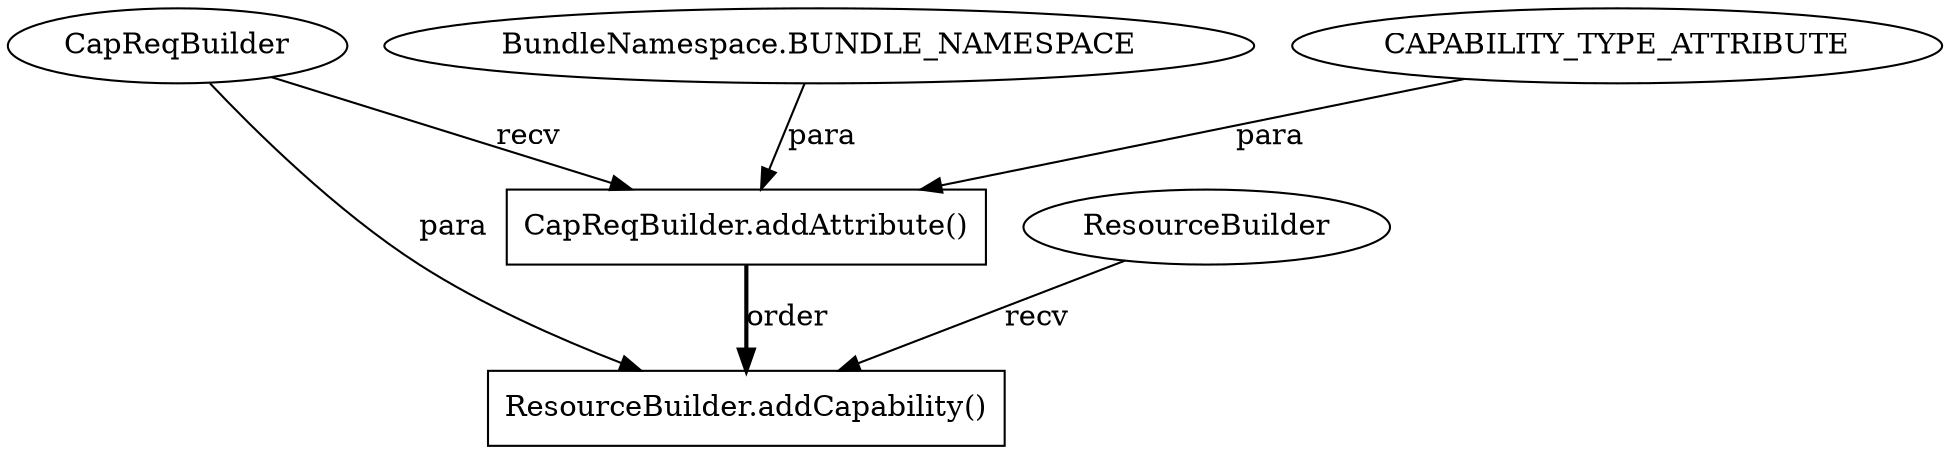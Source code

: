 digraph "AUG" {

  1 [ label="CapReqBuilder.addAttribute()" shape="box" ];
  2 [ label="BundleNamespace.BUNDLE_NAMESPACE" shape="ellipse" ];
  3 [ label="CapReqBuilder" shape="ellipse" ];
  4 [ label="ResourceBuilder.addCapability()" shape="box" ];
  5 [ label="ResourceBuilder" shape="ellipse" ];
  6 [ label="CAPABILITY_TYPE_ATTRIBUTE" shape="ellipse" ];
  6 -> 1 [ label="para" style="solid" ];
  2 -> 1 [ label="para" style="solid" ];
  3 -> 1 [ label="recv" style="solid" ];
  1 -> 4 [ label="order" style="bold" ];
  5 -> 4 [ label="recv" style="solid" ];
  3 -> 4 [ label="para" style="solid" ];
}
